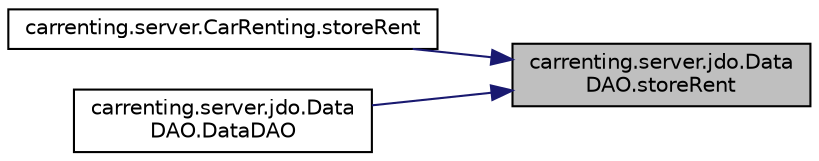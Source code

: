 digraph "carrenting.server.jdo.DataDAO.storeRent"
{
 // LATEX_PDF_SIZE
  edge [fontname="Helvetica",fontsize="10",labelfontname="Helvetica",labelfontsize="10"];
  node [fontname="Helvetica",fontsize="10",shape=record];
  rankdir="RL";
  Node63 [label="carrenting.server.jdo.Data\lDAO.storeRent",height=0.2,width=0.4,color="black", fillcolor="grey75", style="filled", fontcolor="black",tooltip=" "];
  Node63 -> Node64 [dir="back",color="midnightblue",fontsize="10",style="solid",fontname="Helvetica"];
  Node64 [label="carrenting.server.CarRenting.storeRent",height=0.2,width=0.4,color="black", fillcolor="white", style="filled",URL="$classcarrenting_1_1server_1_1_car_renting.html#a94b8a7d899eb279feceb23efd0e66727",tooltip=" "];
  Node63 -> Node65 [dir="back",color="midnightblue",fontsize="10",style="solid",fontname="Helvetica"];
  Node65 [label="carrenting.server.jdo.Data\lDAO.DataDAO",height=0.2,width=0.4,color="black", fillcolor="white", style="filled",URL="$classcarrenting_1_1server_1_1jdo_1_1_data_d_a_o.html#a99112c37c44213ed0f42c0a888c28efc",tooltip=" "];
}
